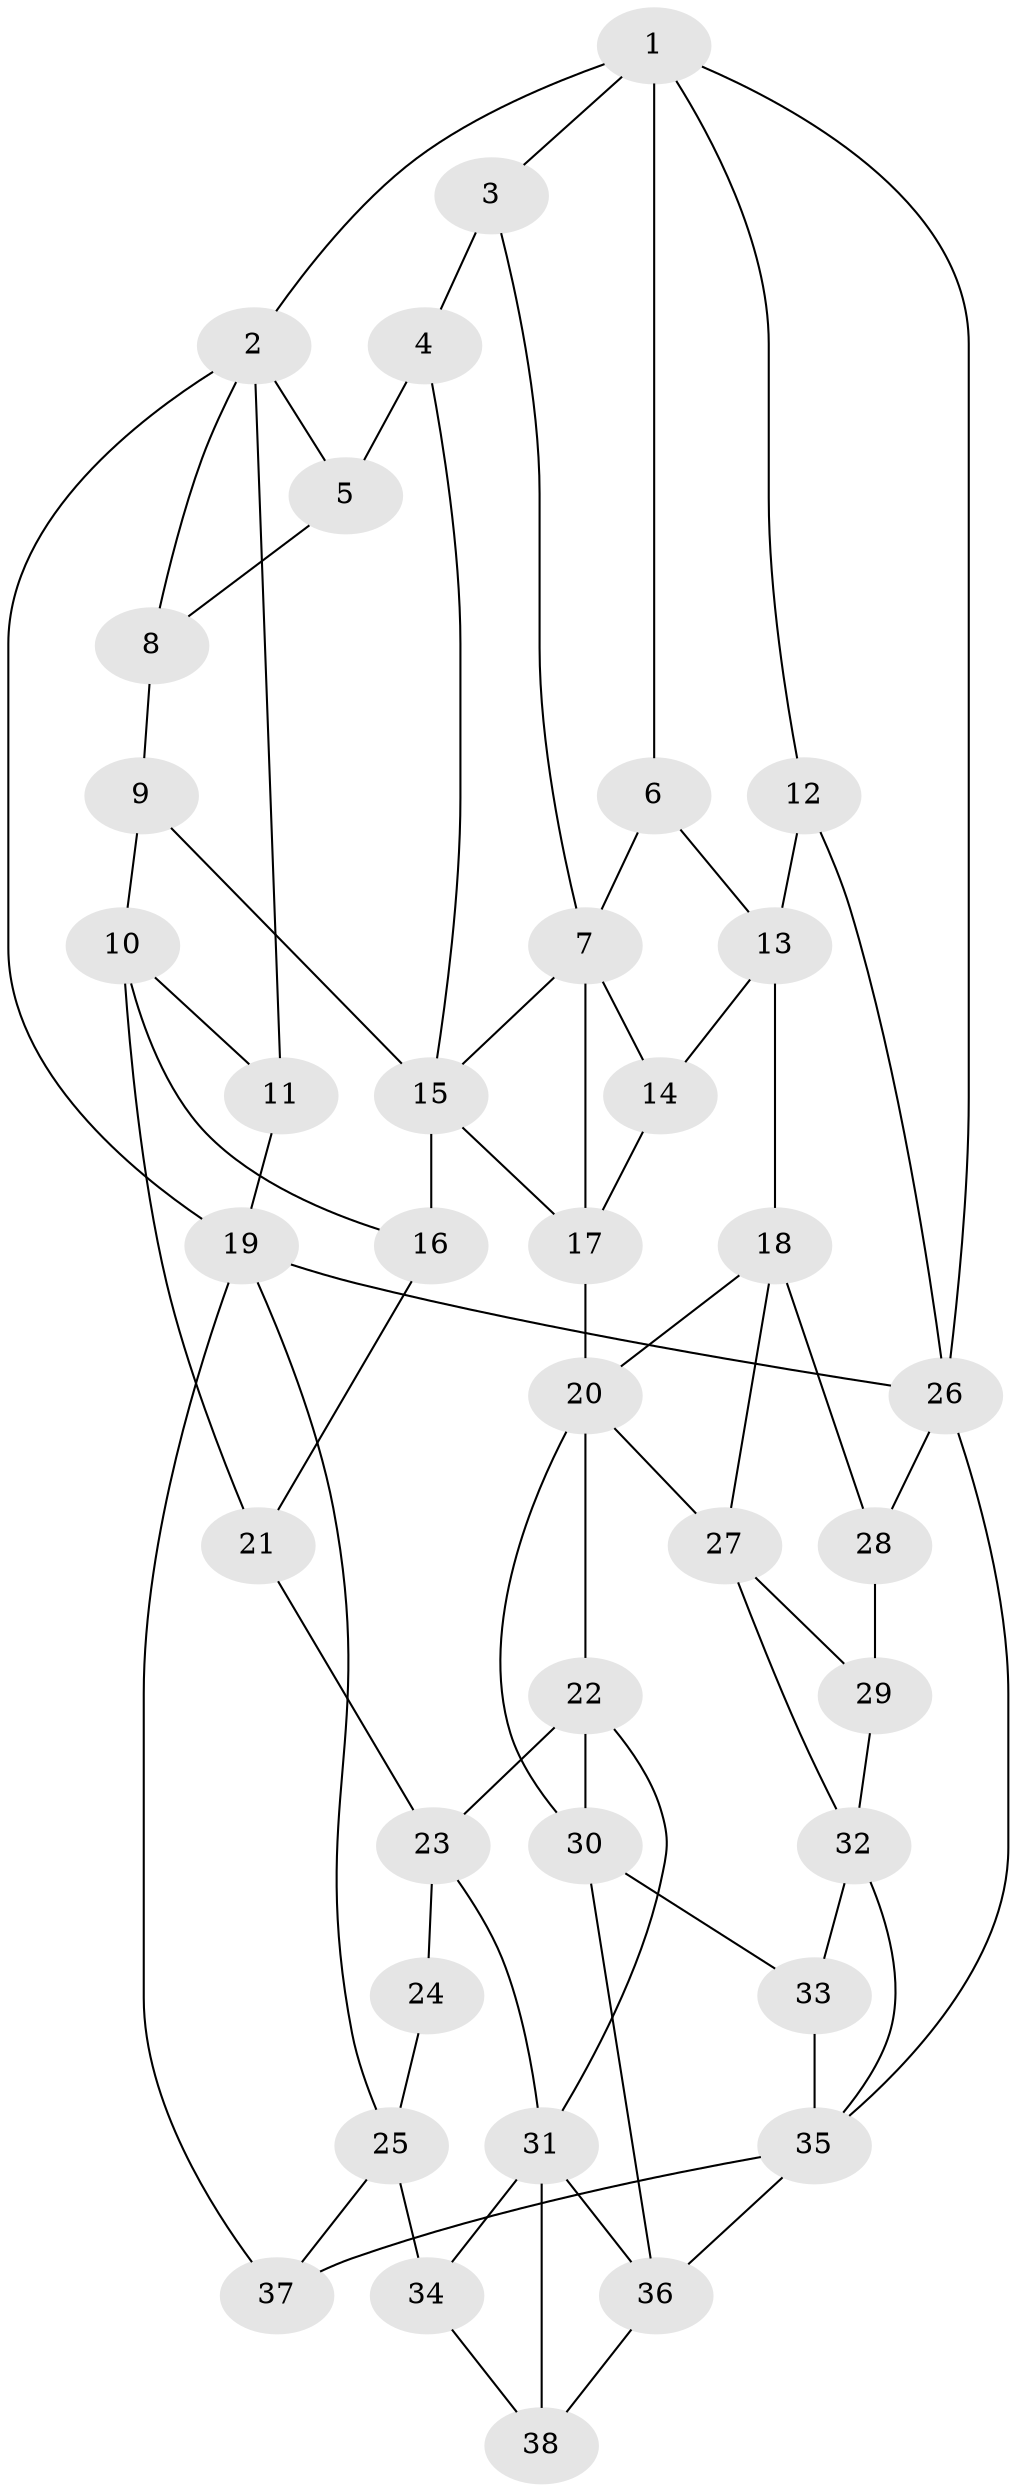 // original degree distribution, {3: 0.031746031746031744, 5: 0.5714285714285714, 6: 0.20634920634920634, 4: 0.19047619047619047}
// Generated by graph-tools (version 1.1) at 2025/54/03/04/25 22:54:26]
// undirected, 38 vertices, 71 edges
graph export_dot {
  node [color=gray90,style=filled];
  1;
  2;
  3;
  4;
  5;
  6;
  7;
  8;
  9;
  10;
  11;
  12;
  13;
  14;
  15;
  16;
  17;
  18;
  19;
  20;
  21;
  22;
  23;
  24;
  25;
  26;
  27;
  28;
  29;
  30;
  31;
  32;
  33;
  34;
  35;
  36;
  37;
  38;
  1 -- 2 [weight=1.0];
  1 -- 3 [weight=1.0];
  1 -- 6 [weight=1.0];
  1 -- 12 [weight=1.0];
  1 -- 26 [weight=1.0];
  2 -- 5 [weight=3.0];
  2 -- 8 [weight=1.0];
  2 -- 11 [weight=1.0];
  2 -- 19 [weight=2.0];
  3 -- 4 [weight=2.0];
  3 -- 7 [weight=1.0];
  4 -- 5 [weight=2.0];
  4 -- 15 [weight=1.0];
  5 -- 8 [weight=1.0];
  6 -- 7 [weight=2.0];
  6 -- 13 [weight=1.0];
  7 -- 14 [weight=1.0];
  7 -- 15 [weight=1.0];
  7 -- 17 [weight=1.0];
  8 -- 9 [weight=1.0];
  9 -- 10 [weight=2.0];
  9 -- 15 [weight=1.0];
  10 -- 11 [weight=2.0];
  10 -- 16 [weight=1.0];
  10 -- 21 [weight=1.0];
  11 -- 19 [weight=1.0];
  12 -- 13 [weight=2.0];
  12 -- 26 [weight=1.0];
  13 -- 14 [weight=1.0];
  13 -- 18 [weight=2.0];
  14 -- 17 [weight=1.0];
  15 -- 16 [weight=1.0];
  15 -- 17 [weight=1.0];
  16 -- 21 [weight=1.0];
  17 -- 20 [weight=2.0];
  18 -- 20 [weight=1.0];
  18 -- 27 [weight=1.0];
  18 -- 28 [weight=1.0];
  19 -- 25 [weight=1.0];
  19 -- 26 [weight=1.0];
  19 -- 37 [weight=1.0];
  20 -- 22 [weight=1.0];
  20 -- 27 [weight=1.0];
  20 -- 30 [weight=1.0];
  21 -- 23 [weight=2.0];
  22 -- 23 [weight=1.0];
  22 -- 30 [weight=3.0];
  22 -- 31 [weight=1.0];
  23 -- 24 [weight=1.0];
  23 -- 31 [weight=2.0];
  24 -- 25 [weight=2.0];
  25 -- 34 [weight=2.0];
  25 -- 37 [weight=1.0];
  26 -- 28 [weight=1.0];
  26 -- 35 [weight=2.0];
  27 -- 29 [weight=1.0];
  27 -- 32 [weight=1.0];
  28 -- 29 [weight=4.0];
  29 -- 32 [weight=1.0];
  30 -- 33 [weight=1.0];
  30 -- 36 [weight=1.0];
  31 -- 34 [weight=1.0];
  31 -- 36 [weight=1.0];
  31 -- 38 [weight=1.0];
  32 -- 33 [weight=1.0];
  32 -- 35 [weight=1.0];
  33 -- 35 [weight=1.0];
  34 -- 38 [weight=1.0];
  35 -- 36 [weight=2.0];
  35 -- 37 [weight=1.0];
  36 -- 38 [weight=1.0];
}
